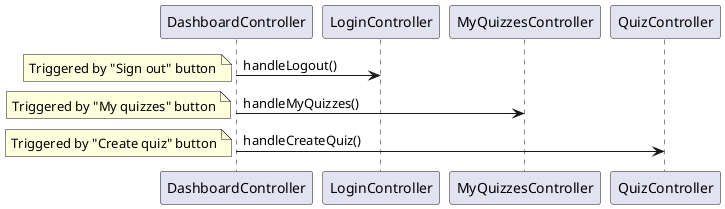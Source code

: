 @startuml

DashboardController -> LoginController: handleLogout()
note left
Triggered by "Sign out" button
end note
DashboardController -> MyQuizzesController: handleMyQuizzes()
note left
Triggered by "My quizzes" button
end note
DashboardController -> QuizController: handleCreateQuiz()
note left
Triggered by "Create quiz" button
end note

@enduml